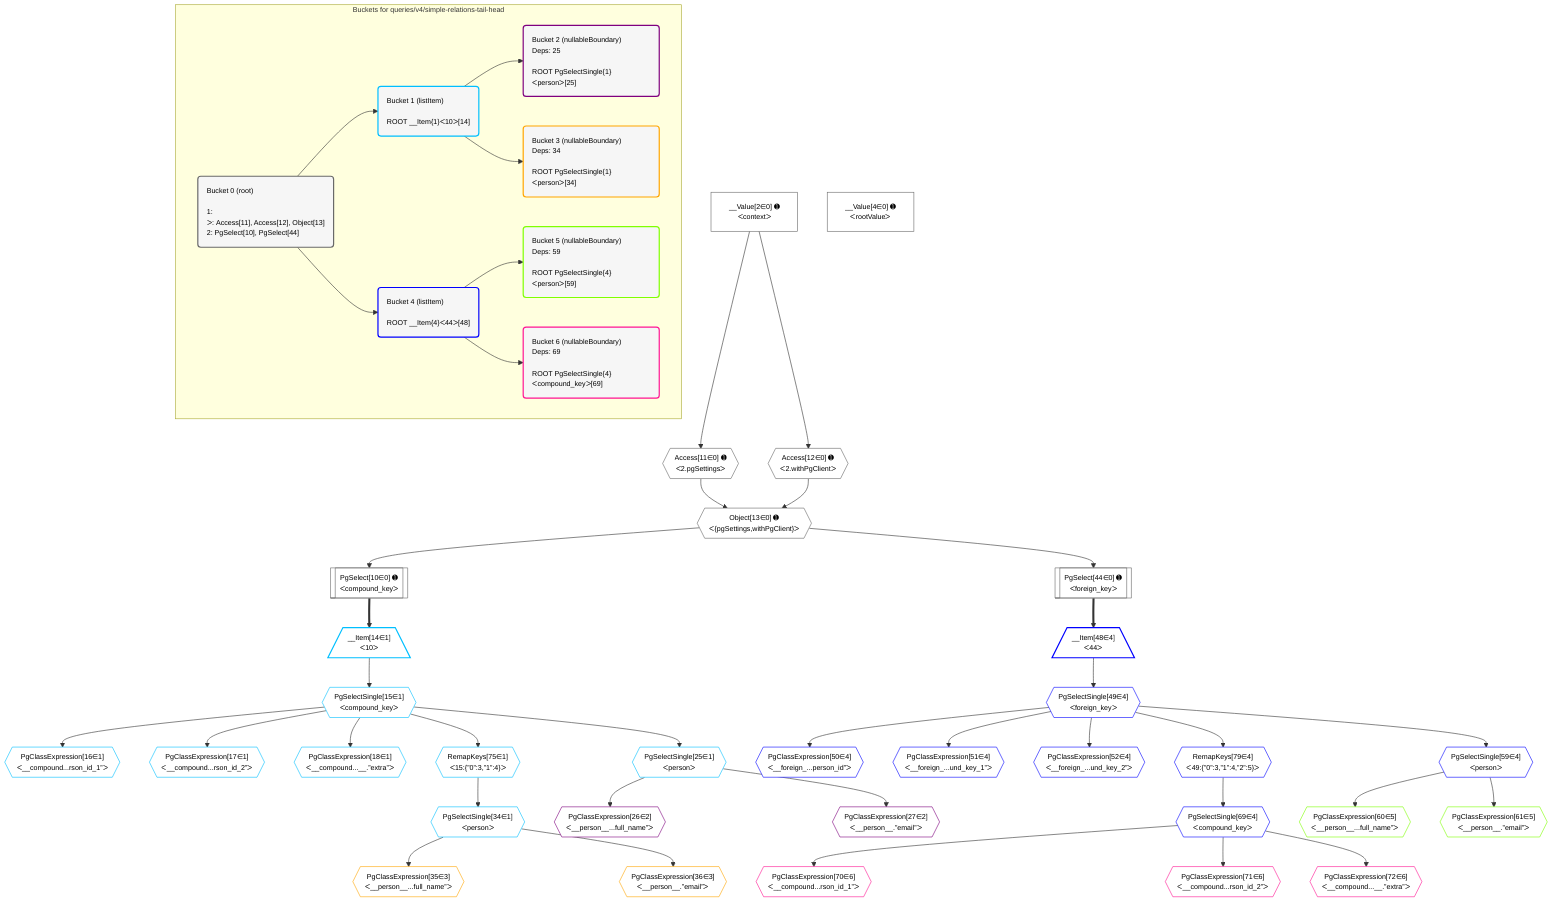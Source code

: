 %%{init: {'themeVariables': { 'fontSize': '12px'}}}%%
graph TD
    classDef path fill:#eee,stroke:#000,color:#000
    classDef plan fill:#fff,stroke-width:1px,color:#000
    classDef itemplan fill:#fff,stroke-width:2px,color:#000
    classDef unbatchedplan fill:#dff,stroke-width:1px,color:#000
    classDef sideeffectplan fill:#fcc,stroke-width:2px,color:#000
    classDef bucket fill:#f6f6f6,color:#000,stroke-width:2px,text-align:left


    %% plan dependencies
    Object13{{"Object[13∈0] ➊<br />ᐸ{pgSettings,withPgClient}ᐳ"}}:::plan
    Access11{{"Access[11∈0] ➊<br />ᐸ2.pgSettingsᐳ"}}:::plan
    Access12{{"Access[12∈0] ➊<br />ᐸ2.withPgClientᐳ"}}:::plan
    Access11 & Access12 --> Object13
    PgSelect10[["PgSelect[10∈0] ➊<br />ᐸcompound_keyᐳ"]]:::plan
    Object13 --> PgSelect10
    __Value2["__Value[2∈0] ➊<br />ᐸcontextᐳ"]:::plan
    __Value2 --> Access11
    __Value2 --> Access12
    PgSelect44[["PgSelect[44∈0] ➊<br />ᐸforeign_keyᐳ"]]:::plan
    Object13 --> PgSelect44
    __Value4["__Value[4∈0] ➊<br />ᐸrootValueᐳ"]:::plan
    __Item14[/"__Item[14∈1]<br />ᐸ10ᐳ"\]:::itemplan
    PgSelect10 ==> __Item14
    PgSelectSingle15{{"PgSelectSingle[15∈1]<br />ᐸcompound_keyᐳ"}}:::plan
    __Item14 --> PgSelectSingle15
    PgClassExpression16{{"PgClassExpression[16∈1]<br />ᐸ__compound...rson_id_1”ᐳ"}}:::plan
    PgSelectSingle15 --> PgClassExpression16
    PgClassExpression17{{"PgClassExpression[17∈1]<br />ᐸ__compound...rson_id_2”ᐳ"}}:::plan
    PgSelectSingle15 --> PgClassExpression17
    PgClassExpression18{{"PgClassExpression[18∈1]<br />ᐸ__compound...__.”extra”ᐳ"}}:::plan
    PgSelectSingle15 --> PgClassExpression18
    PgSelectSingle25{{"PgSelectSingle[25∈1]<br />ᐸpersonᐳ"}}:::plan
    PgSelectSingle15 --> PgSelectSingle25
    PgSelectSingle34{{"PgSelectSingle[34∈1]<br />ᐸpersonᐳ"}}:::plan
    RemapKeys75{{"RemapKeys[75∈1]<br />ᐸ15:{”0”:3,”1”:4}ᐳ"}}:::plan
    RemapKeys75 --> PgSelectSingle34
    PgSelectSingle15 --> RemapKeys75
    PgClassExpression26{{"PgClassExpression[26∈2]<br />ᐸ__person__...full_name”ᐳ"}}:::plan
    PgSelectSingle25 --> PgClassExpression26
    PgClassExpression27{{"PgClassExpression[27∈2]<br />ᐸ__person__.”email”ᐳ"}}:::plan
    PgSelectSingle25 --> PgClassExpression27
    PgClassExpression35{{"PgClassExpression[35∈3]<br />ᐸ__person__...full_name”ᐳ"}}:::plan
    PgSelectSingle34 --> PgClassExpression35
    PgClassExpression36{{"PgClassExpression[36∈3]<br />ᐸ__person__.”email”ᐳ"}}:::plan
    PgSelectSingle34 --> PgClassExpression36
    __Item48[/"__Item[48∈4]<br />ᐸ44ᐳ"\]:::itemplan
    PgSelect44 ==> __Item48
    PgSelectSingle49{{"PgSelectSingle[49∈4]<br />ᐸforeign_keyᐳ"}}:::plan
    __Item48 --> PgSelectSingle49
    PgClassExpression50{{"PgClassExpression[50∈4]<br />ᐸ__foreign_...person_id”ᐳ"}}:::plan
    PgSelectSingle49 --> PgClassExpression50
    PgClassExpression51{{"PgClassExpression[51∈4]<br />ᐸ__foreign_...und_key_1”ᐳ"}}:::plan
    PgSelectSingle49 --> PgClassExpression51
    PgClassExpression52{{"PgClassExpression[52∈4]<br />ᐸ__foreign_...und_key_2”ᐳ"}}:::plan
    PgSelectSingle49 --> PgClassExpression52
    PgSelectSingle59{{"PgSelectSingle[59∈4]<br />ᐸpersonᐳ"}}:::plan
    PgSelectSingle49 --> PgSelectSingle59
    PgSelectSingle69{{"PgSelectSingle[69∈4]<br />ᐸcompound_keyᐳ"}}:::plan
    RemapKeys79{{"RemapKeys[79∈4]<br />ᐸ49:{”0”:3,”1”:4,”2”:5}ᐳ"}}:::plan
    RemapKeys79 --> PgSelectSingle69
    PgSelectSingle49 --> RemapKeys79
    PgClassExpression60{{"PgClassExpression[60∈5]<br />ᐸ__person__...full_name”ᐳ"}}:::plan
    PgSelectSingle59 --> PgClassExpression60
    PgClassExpression61{{"PgClassExpression[61∈5]<br />ᐸ__person__.”email”ᐳ"}}:::plan
    PgSelectSingle59 --> PgClassExpression61
    PgClassExpression70{{"PgClassExpression[70∈6]<br />ᐸ__compound...rson_id_1”ᐳ"}}:::plan
    PgSelectSingle69 --> PgClassExpression70
    PgClassExpression71{{"PgClassExpression[71∈6]<br />ᐸ__compound...rson_id_2”ᐳ"}}:::plan
    PgSelectSingle69 --> PgClassExpression71
    PgClassExpression72{{"PgClassExpression[72∈6]<br />ᐸ__compound...__.”extra”ᐳ"}}:::plan
    PgSelectSingle69 --> PgClassExpression72

    %% define steps

    subgraph "Buckets for queries/v4/simple-relations-tail-head"
    Bucket0("Bucket 0 (root)<br /><br />1: <br />ᐳ: Access[11], Access[12], Object[13]<br />2: PgSelect[10], PgSelect[44]"):::bucket
    classDef bucket0 stroke:#696969
    class Bucket0,__Value2,__Value4,PgSelect10,Access11,Access12,Object13,PgSelect44 bucket0
    Bucket1("Bucket 1 (listItem)<br /><br />ROOT __Item{1}ᐸ10ᐳ[14]"):::bucket
    classDef bucket1 stroke:#00bfff
    class Bucket1,__Item14,PgSelectSingle15,PgClassExpression16,PgClassExpression17,PgClassExpression18,PgSelectSingle25,PgSelectSingle34,RemapKeys75 bucket1
    Bucket2("Bucket 2 (nullableBoundary)<br />Deps: 25<br /><br />ROOT PgSelectSingle{1}ᐸpersonᐳ[25]"):::bucket
    classDef bucket2 stroke:#7f007f
    class Bucket2,PgClassExpression26,PgClassExpression27 bucket2
    Bucket3("Bucket 3 (nullableBoundary)<br />Deps: 34<br /><br />ROOT PgSelectSingle{1}ᐸpersonᐳ[34]"):::bucket
    classDef bucket3 stroke:#ffa500
    class Bucket3,PgClassExpression35,PgClassExpression36 bucket3
    Bucket4("Bucket 4 (listItem)<br /><br />ROOT __Item{4}ᐸ44ᐳ[48]"):::bucket
    classDef bucket4 stroke:#0000ff
    class Bucket4,__Item48,PgSelectSingle49,PgClassExpression50,PgClassExpression51,PgClassExpression52,PgSelectSingle59,PgSelectSingle69,RemapKeys79 bucket4
    Bucket5("Bucket 5 (nullableBoundary)<br />Deps: 59<br /><br />ROOT PgSelectSingle{4}ᐸpersonᐳ[59]"):::bucket
    classDef bucket5 stroke:#7fff00
    class Bucket5,PgClassExpression60,PgClassExpression61 bucket5
    Bucket6("Bucket 6 (nullableBoundary)<br />Deps: 69<br /><br />ROOT PgSelectSingle{4}ᐸcompound_keyᐳ[69]"):::bucket
    classDef bucket6 stroke:#ff1493
    class Bucket6,PgClassExpression70,PgClassExpression71,PgClassExpression72 bucket6
    Bucket0 --> Bucket1 & Bucket4
    Bucket1 --> Bucket2 & Bucket3
    Bucket4 --> Bucket5 & Bucket6
    end